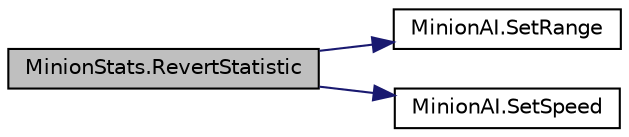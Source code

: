 digraph "MinionStats.RevertStatistic"
{
 // INTERACTIVE_SVG=YES
 // LATEX_PDF_SIZE
  edge [fontname="Helvetica",fontsize="10",labelfontname="Helvetica",labelfontsize="10"];
  node [fontname="Helvetica",fontsize="10",shape=record];
  rankdir="LR";
  Node1 [label="MinionStats.RevertStatistic",height=0.2,width=0.4,color="black", fillcolor="grey75", style="filled", fontcolor="black",tooltip=" "];
  Node1 -> Node2 [color="midnightblue",fontsize="10",style="solid",fontname="Helvetica"];
  Node2 [label="MinionAI.SetRange",height=0.2,width=0.4,color="black", fillcolor="white", style="filled",URL="$class_minion_a_i.html#ac52b368d1ec72545ac0c0a4708c1c155",tooltip=" "];
  Node1 -> Node3 [color="midnightblue",fontsize="10",style="solid",fontname="Helvetica"];
  Node3 [label="MinionAI.SetSpeed",height=0.2,width=0.4,color="black", fillcolor="white", style="filled",URL="$class_minion_a_i.html#a84c1cea7268781a3cafec4135d94df5c",tooltip=" "];
}
